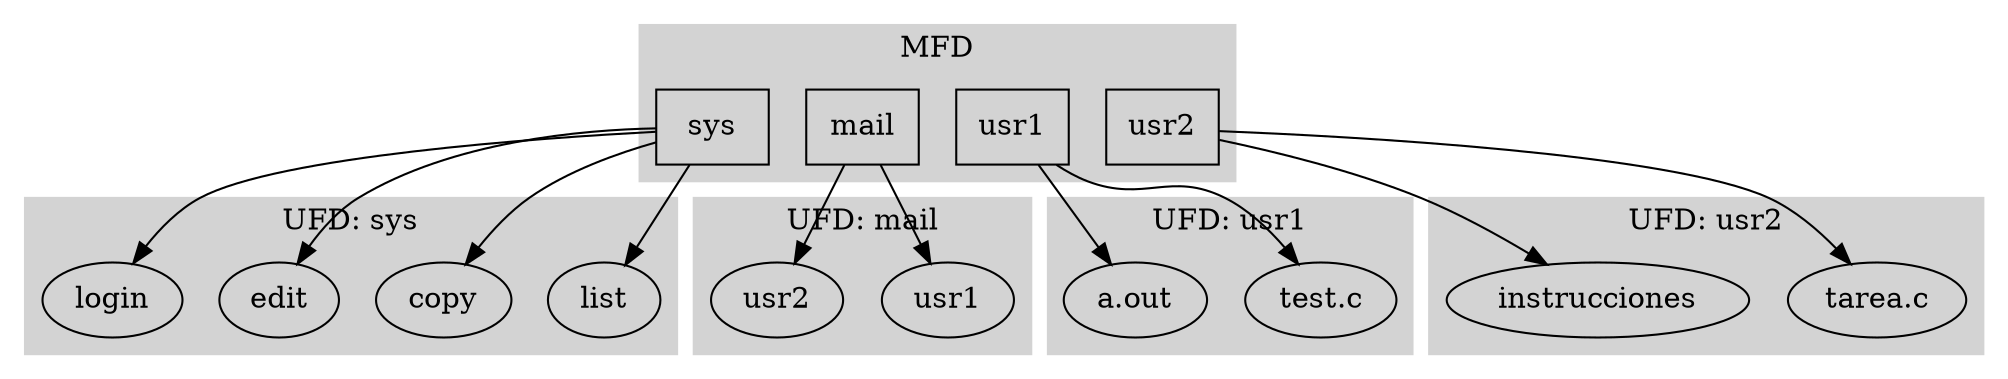 #+begin_src dot :exports results :file ltxpng/directorio_simple.png
  digraph G {
          subgraph cluster0 {
                  label = "MFD";
                  color=lightgray
                  style=filled;
                  sys;
                  mail;
                  usr1;
                  usr2;
          }
          subgraph cluster1 {
                  label="UFD: sys";
                  color=lightgray
                  style=filled;
                  list;
                  copy;
                  edit;
                  login;
          }
          subgraph cluster2 {
                  label="UFD: mail";
                  color=lightgray
                  style=filled;
                  m_usr1;
                  m_usr2;
          }
          subgraph cluster3 {
                  label="UFD: usr1";
                  color=lightgray
                  style=filled;
                  test_c1;
                  a_out;
          }
          subgraph cluster4 {
                  label="UFD: usr2";
                  color=lightgray
                  style=filled;
                  tarea_c;
                  instrucciones;
          }
          sys -> list;
          sys -> copy;
          sys -> edit;
          sys -> login;
  
          usr1 -> test_c1;
          usr1 -> a_out;
          usr2 -> tarea_c;
          usr2 -> instrucciones;
          mail -> m_usr1;
          mail -> m_usr2;
  
          sys [shape=box];
          mail [shape=box];
          usr1 [shape=box];
          usr2 [shape=box];
          test_c1 [label="test.c"];
          a_out [label="a.out"];
          tarea_c [label="tarea.c"];
          m_usr1 [label="usr1"];
          m_usr2 [label="usr2"];
  }
#+end_src
